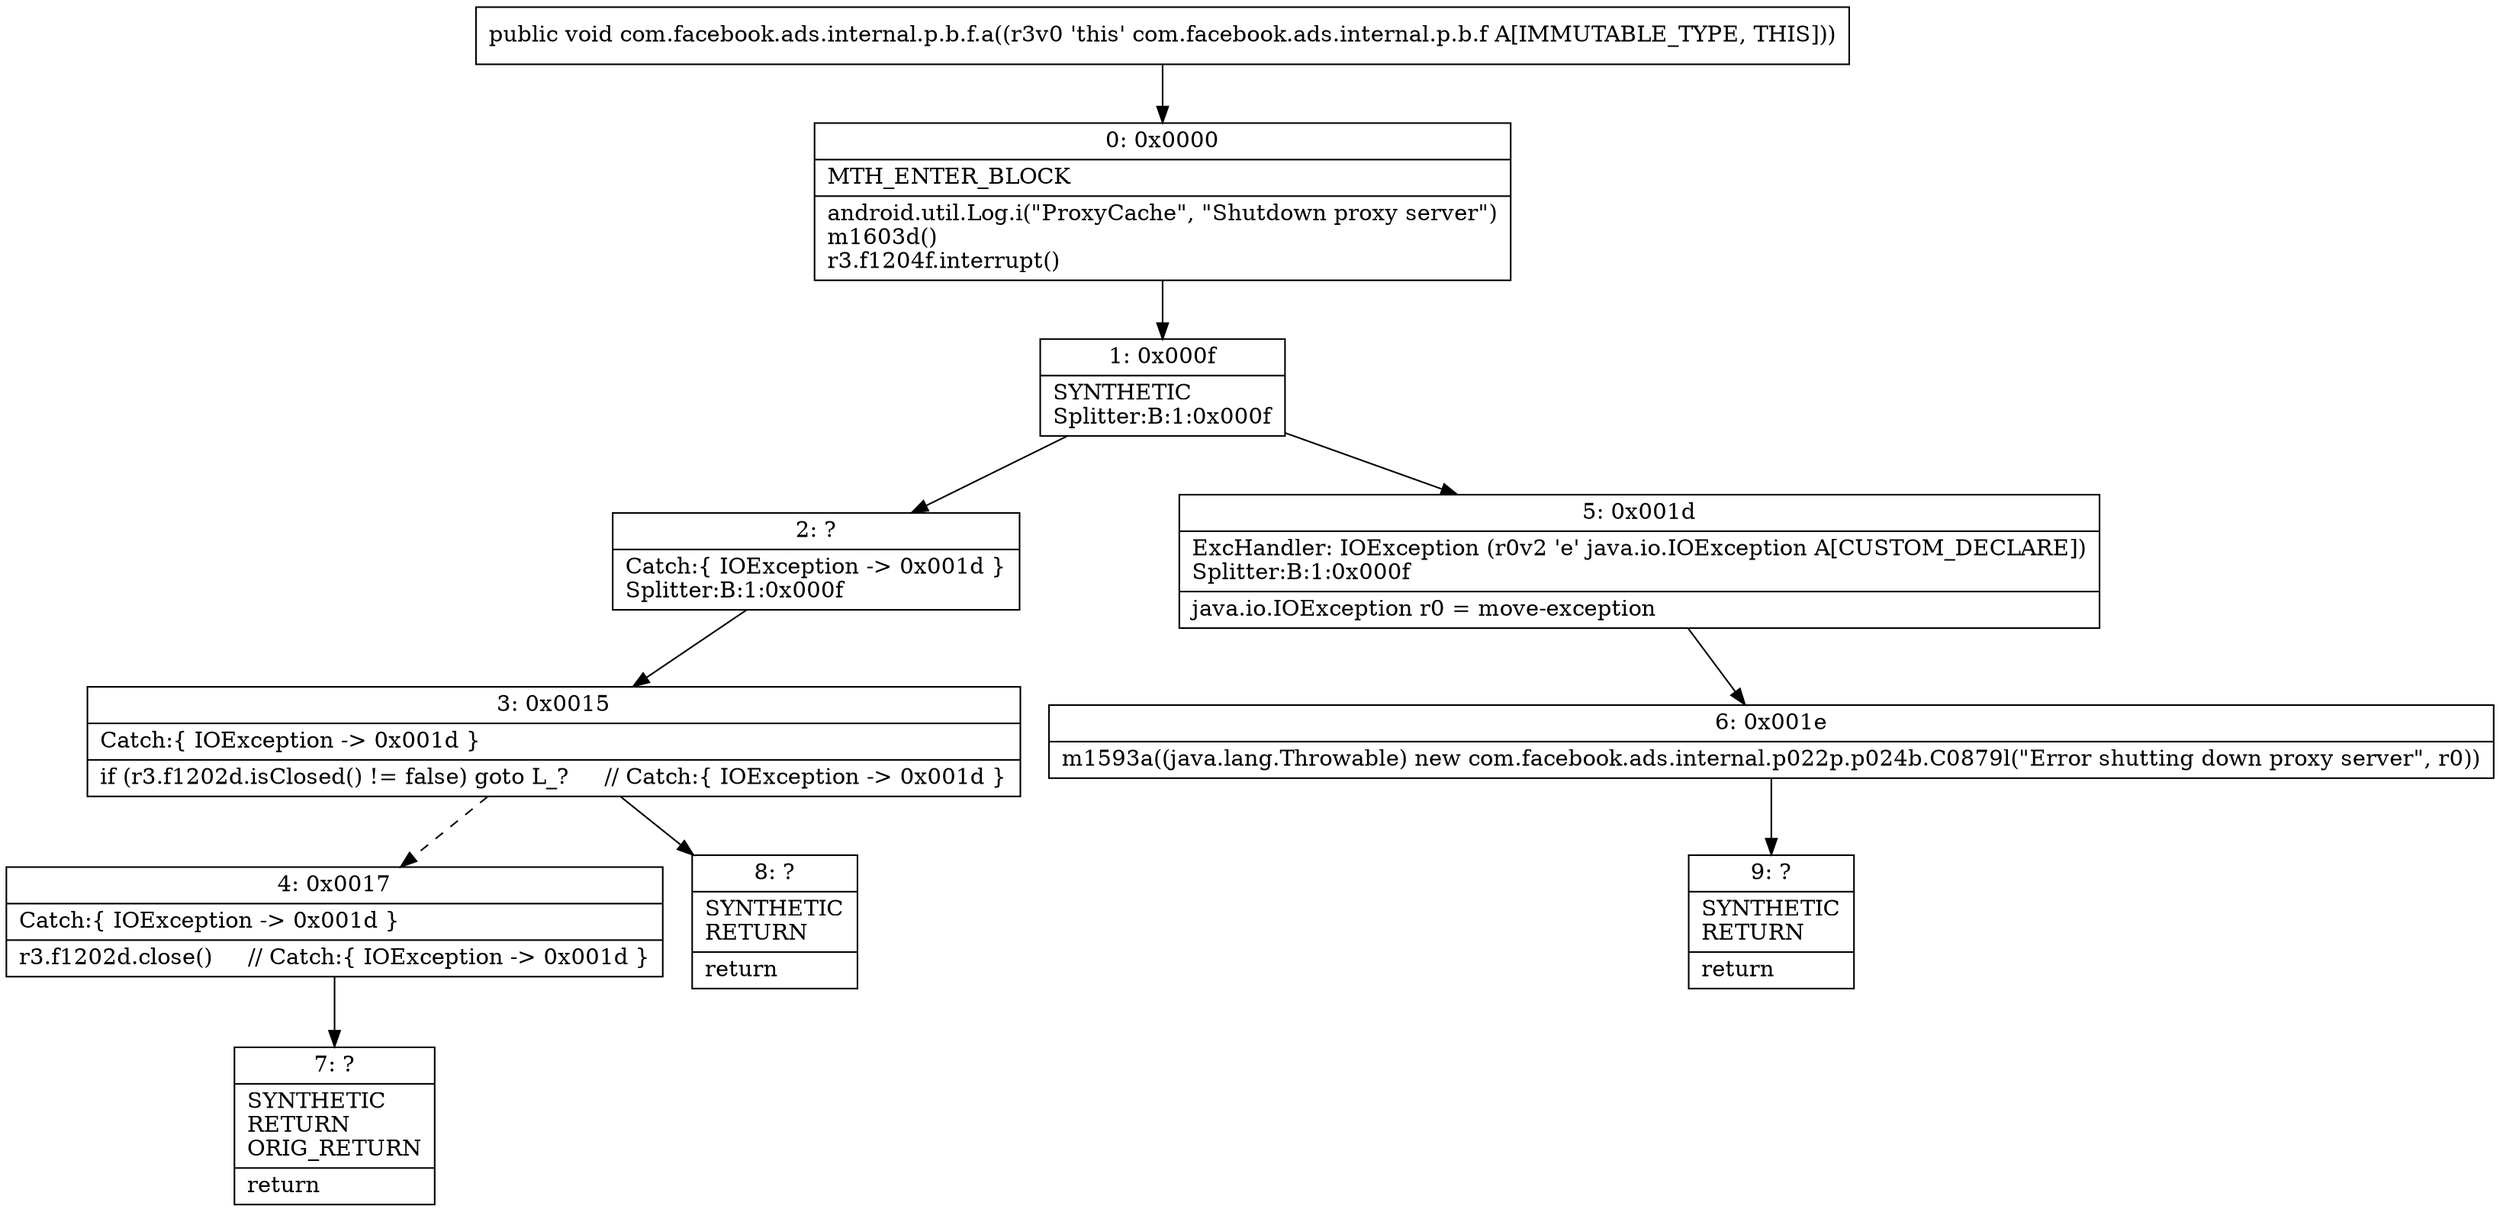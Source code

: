 digraph "CFG forcom.facebook.ads.internal.p.b.f.a()V" {
Node_0 [shape=record,label="{0\:\ 0x0000|MTH_ENTER_BLOCK\l|android.util.Log.i(\"ProxyCache\", \"Shutdown proxy server\")\lm1603d()\lr3.f1204f.interrupt()\l}"];
Node_1 [shape=record,label="{1\:\ 0x000f|SYNTHETIC\lSplitter:B:1:0x000f\l}"];
Node_2 [shape=record,label="{2\:\ ?|Catch:\{ IOException \-\> 0x001d \}\lSplitter:B:1:0x000f\l}"];
Node_3 [shape=record,label="{3\:\ 0x0015|Catch:\{ IOException \-\> 0x001d \}\l|if (r3.f1202d.isClosed() != false) goto L_?     \/\/ Catch:\{ IOException \-\> 0x001d \}\l}"];
Node_4 [shape=record,label="{4\:\ 0x0017|Catch:\{ IOException \-\> 0x001d \}\l|r3.f1202d.close()     \/\/ Catch:\{ IOException \-\> 0x001d \}\l}"];
Node_5 [shape=record,label="{5\:\ 0x001d|ExcHandler: IOException (r0v2 'e' java.io.IOException A[CUSTOM_DECLARE])\lSplitter:B:1:0x000f\l|java.io.IOException r0 = move\-exception\l}"];
Node_6 [shape=record,label="{6\:\ 0x001e|m1593a((java.lang.Throwable) new com.facebook.ads.internal.p022p.p024b.C0879l(\"Error shutting down proxy server\", r0))\l}"];
Node_7 [shape=record,label="{7\:\ ?|SYNTHETIC\lRETURN\lORIG_RETURN\l|return\l}"];
Node_8 [shape=record,label="{8\:\ ?|SYNTHETIC\lRETURN\l|return\l}"];
Node_9 [shape=record,label="{9\:\ ?|SYNTHETIC\lRETURN\l|return\l}"];
MethodNode[shape=record,label="{public void com.facebook.ads.internal.p.b.f.a((r3v0 'this' com.facebook.ads.internal.p.b.f A[IMMUTABLE_TYPE, THIS])) }"];
MethodNode -> Node_0;
Node_0 -> Node_1;
Node_1 -> Node_2;
Node_1 -> Node_5;
Node_2 -> Node_3;
Node_3 -> Node_4[style=dashed];
Node_3 -> Node_8;
Node_4 -> Node_7;
Node_5 -> Node_6;
Node_6 -> Node_9;
}

